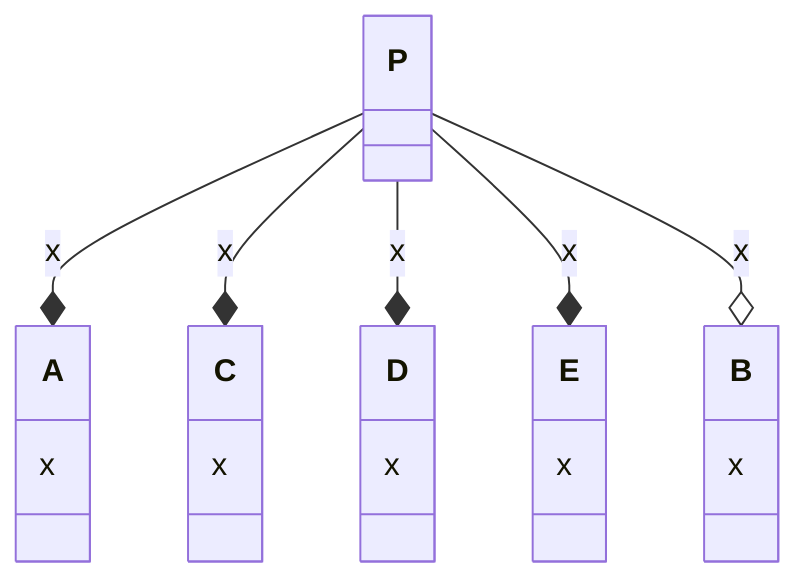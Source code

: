 classDiagram
  class A {
    x
  }
  class B {
    x
  }
  class C {
    x
  }
  class D {
    x
  }
  class E {
    x
  }
  class P {
  }
  P --* A : x
  P --* C : x
  P --* D : x
  P --* E : x
  P --o B : x